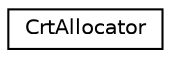 digraph "Graphical Class Hierarchy"
{
 // LATEX_PDF_SIZE
  edge [fontname="Helvetica",fontsize="10",labelfontname="Helvetica",labelfontsize="10"];
  node [fontname="Helvetica",fontsize="10",shape=record];
  rankdir="LR";
  Node0 [label="CrtAllocator",height=0.2,width=0.4,color="black", fillcolor="white", style="filled",URL="$class_crt_allocator.html",tooltip="C-runtime library allocator."];
}
